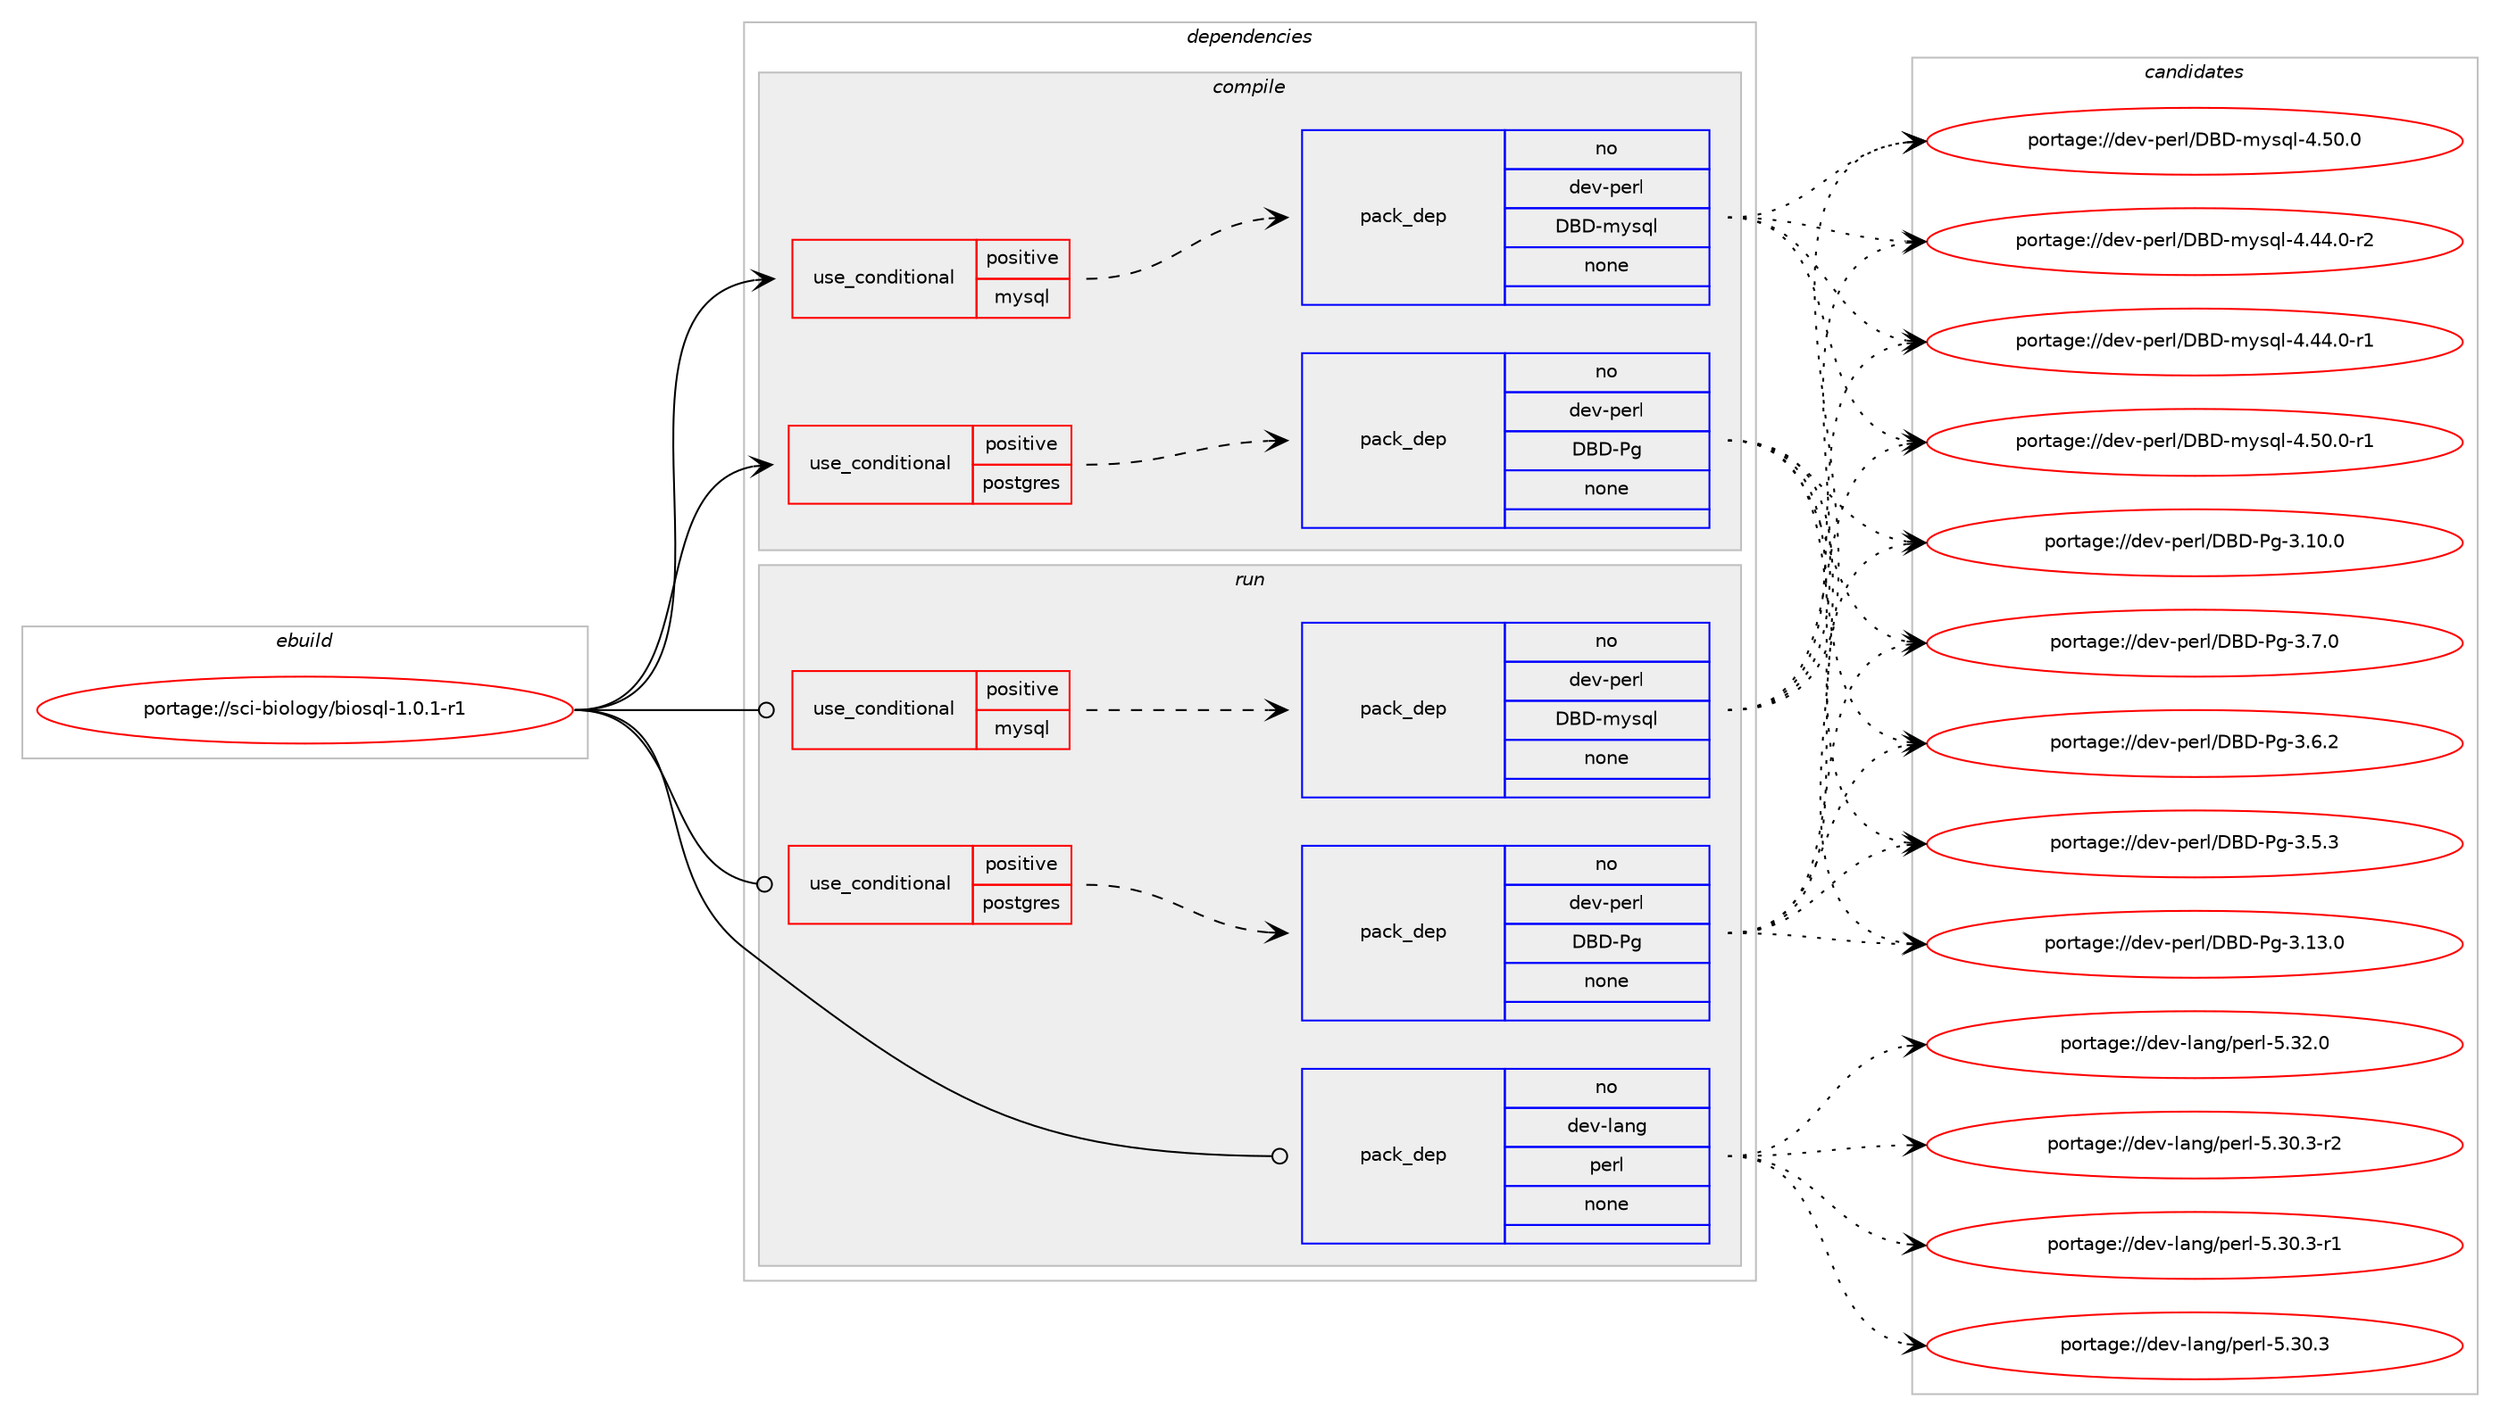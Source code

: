 digraph prolog {

# *************
# Graph options
# *************

newrank=true;
concentrate=true;
compound=true;
graph [rankdir=LR,fontname=Helvetica,fontsize=10,ranksep=1.5];#, ranksep=2.5, nodesep=0.2];
edge  [arrowhead=vee];
node  [fontname=Helvetica,fontsize=10];

# **********
# The ebuild
# **********

subgraph cluster_leftcol {
color=gray;
rank=same;
label=<<i>ebuild</i>>;
id [label="portage://sci-biology/biosql-1.0.1-r1", color=red, width=4, href="../sci-biology/biosql-1.0.1-r1.svg"];
}

# ****************
# The dependencies
# ****************

subgraph cluster_midcol {
color=gray;
label=<<i>dependencies</i>>;
subgraph cluster_compile {
fillcolor="#eeeeee";
style=filled;
label=<<i>compile</i>>;
subgraph cond501 {
dependency3430 [label=<<TABLE BORDER="0" CELLBORDER="1" CELLSPACING="0" CELLPADDING="4"><TR><TD ROWSPAN="3" CELLPADDING="10">use_conditional</TD></TR><TR><TD>positive</TD></TR><TR><TD>mysql</TD></TR></TABLE>>, shape=none, color=red];
subgraph pack2868 {
dependency3431 [label=<<TABLE BORDER="0" CELLBORDER="1" CELLSPACING="0" CELLPADDING="4" WIDTH="220"><TR><TD ROWSPAN="6" CELLPADDING="30">pack_dep</TD></TR><TR><TD WIDTH="110">no</TD></TR><TR><TD>dev-perl</TD></TR><TR><TD>DBD-mysql</TD></TR><TR><TD>none</TD></TR><TR><TD></TD></TR></TABLE>>, shape=none, color=blue];
}
dependency3430:e -> dependency3431:w [weight=20,style="dashed",arrowhead="vee"];
}
id:e -> dependency3430:w [weight=20,style="solid",arrowhead="vee"];
subgraph cond502 {
dependency3432 [label=<<TABLE BORDER="0" CELLBORDER="1" CELLSPACING="0" CELLPADDING="4"><TR><TD ROWSPAN="3" CELLPADDING="10">use_conditional</TD></TR><TR><TD>positive</TD></TR><TR><TD>postgres</TD></TR></TABLE>>, shape=none, color=red];
subgraph pack2869 {
dependency3433 [label=<<TABLE BORDER="0" CELLBORDER="1" CELLSPACING="0" CELLPADDING="4" WIDTH="220"><TR><TD ROWSPAN="6" CELLPADDING="30">pack_dep</TD></TR><TR><TD WIDTH="110">no</TD></TR><TR><TD>dev-perl</TD></TR><TR><TD>DBD-Pg</TD></TR><TR><TD>none</TD></TR><TR><TD></TD></TR></TABLE>>, shape=none, color=blue];
}
dependency3432:e -> dependency3433:w [weight=20,style="dashed",arrowhead="vee"];
}
id:e -> dependency3432:w [weight=20,style="solid",arrowhead="vee"];
}
subgraph cluster_compileandrun {
fillcolor="#eeeeee";
style=filled;
label=<<i>compile and run</i>>;
}
subgraph cluster_run {
fillcolor="#eeeeee";
style=filled;
label=<<i>run</i>>;
subgraph cond503 {
dependency3434 [label=<<TABLE BORDER="0" CELLBORDER="1" CELLSPACING="0" CELLPADDING="4"><TR><TD ROWSPAN="3" CELLPADDING="10">use_conditional</TD></TR><TR><TD>positive</TD></TR><TR><TD>mysql</TD></TR></TABLE>>, shape=none, color=red];
subgraph pack2870 {
dependency3435 [label=<<TABLE BORDER="0" CELLBORDER="1" CELLSPACING="0" CELLPADDING="4" WIDTH="220"><TR><TD ROWSPAN="6" CELLPADDING="30">pack_dep</TD></TR><TR><TD WIDTH="110">no</TD></TR><TR><TD>dev-perl</TD></TR><TR><TD>DBD-mysql</TD></TR><TR><TD>none</TD></TR><TR><TD></TD></TR></TABLE>>, shape=none, color=blue];
}
dependency3434:e -> dependency3435:w [weight=20,style="dashed",arrowhead="vee"];
}
id:e -> dependency3434:w [weight=20,style="solid",arrowhead="odot"];
subgraph cond504 {
dependency3436 [label=<<TABLE BORDER="0" CELLBORDER="1" CELLSPACING="0" CELLPADDING="4"><TR><TD ROWSPAN="3" CELLPADDING="10">use_conditional</TD></TR><TR><TD>positive</TD></TR><TR><TD>postgres</TD></TR></TABLE>>, shape=none, color=red];
subgraph pack2871 {
dependency3437 [label=<<TABLE BORDER="0" CELLBORDER="1" CELLSPACING="0" CELLPADDING="4" WIDTH="220"><TR><TD ROWSPAN="6" CELLPADDING="30">pack_dep</TD></TR><TR><TD WIDTH="110">no</TD></TR><TR><TD>dev-perl</TD></TR><TR><TD>DBD-Pg</TD></TR><TR><TD>none</TD></TR><TR><TD></TD></TR></TABLE>>, shape=none, color=blue];
}
dependency3436:e -> dependency3437:w [weight=20,style="dashed",arrowhead="vee"];
}
id:e -> dependency3436:w [weight=20,style="solid",arrowhead="odot"];
subgraph pack2872 {
dependency3438 [label=<<TABLE BORDER="0" CELLBORDER="1" CELLSPACING="0" CELLPADDING="4" WIDTH="220"><TR><TD ROWSPAN="6" CELLPADDING="30">pack_dep</TD></TR><TR><TD WIDTH="110">no</TD></TR><TR><TD>dev-lang</TD></TR><TR><TD>perl</TD></TR><TR><TD>none</TD></TR><TR><TD></TD></TR></TABLE>>, shape=none, color=blue];
}
id:e -> dependency3438:w [weight=20,style="solid",arrowhead="odot"];
}
}

# **************
# The candidates
# **************

subgraph cluster_choices {
rank=same;
color=gray;
label=<<i>candidates</i>>;

subgraph choice2868 {
color=black;
nodesep=1;
choice100101118451121011141084768666845109121115113108455246534846484511449 [label="portage://dev-perl/DBD-mysql-4.50.0-r1", color=red, width=4,href="../dev-perl/DBD-mysql-4.50.0-r1.svg"];
choice10010111845112101114108476866684510912111511310845524653484648 [label="portage://dev-perl/DBD-mysql-4.50.0", color=red, width=4,href="../dev-perl/DBD-mysql-4.50.0.svg"];
choice100101118451121011141084768666845109121115113108455246525246484511450 [label="portage://dev-perl/DBD-mysql-4.44.0-r2", color=red, width=4,href="../dev-perl/DBD-mysql-4.44.0-r2.svg"];
choice100101118451121011141084768666845109121115113108455246525246484511449 [label="portage://dev-perl/DBD-mysql-4.44.0-r1", color=red, width=4,href="../dev-perl/DBD-mysql-4.44.0-r1.svg"];
dependency3431:e -> choice100101118451121011141084768666845109121115113108455246534846484511449:w [style=dotted,weight="100"];
dependency3431:e -> choice10010111845112101114108476866684510912111511310845524653484648:w [style=dotted,weight="100"];
dependency3431:e -> choice100101118451121011141084768666845109121115113108455246525246484511450:w [style=dotted,weight="100"];
dependency3431:e -> choice100101118451121011141084768666845109121115113108455246525246484511449:w [style=dotted,weight="100"];
}
subgraph choice2869 {
color=black;
nodesep=1;
choice10010111845112101114108476866684580103455146554648 [label="portage://dev-perl/DBD-Pg-3.7.0", color=red, width=4,href="../dev-perl/DBD-Pg-3.7.0.svg"];
choice10010111845112101114108476866684580103455146544650 [label="portage://dev-perl/DBD-Pg-3.6.2", color=red, width=4,href="../dev-perl/DBD-Pg-3.6.2.svg"];
choice10010111845112101114108476866684580103455146534651 [label="portage://dev-perl/DBD-Pg-3.5.3", color=red, width=4,href="../dev-perl/DBD-Pg-3.5.3.svg"];
choice1001011184511210111410847686668458010345514649514648 [label="portage://dev-perl/DBD-Pg-3.13.0", color=red, width=4,href="../dev-perl/DBD-Pg-3.13.0.svg"];
choice1001011184511210111410847686668458010345514649484648 [label="portage://dev-perl/DBD-Pg-3.10.0", color=red, width=4,href="../dev-perl/DBD-Pg-3.10.0.svg"];
dependency3433:e -> choice10010111845112101114108476866684580103455146554648:w [style=dotted,weight="100"];
dependency3433:e -> choice10010111845112101114108476866684580103455146544650:w [style=dotted,weight="100"];
dependency3433:e -> choice10010111845112101114108476866684580103455146534651:w [style=dotted,weight="100"];
dependency3433:e -> choice1001011184511210111410847686668458010345514649514648:w [style=dotted,weight="100"];
dependency3433:e -> choice1001011184511210111410847686668458010345514649484648:w [style=dotted,weight="100"];
}
subgraph choice2870 {
color=black;
nodesep=1;
choice100101118451121011141084768666845109121115113108455246534846484511449 [label="portage://dev-perl/DBD-mysql-4.50.0-r1", color=red, width=4,href="../dev-perl/DBD-mysql-4.50.0-r1.svg"];
choice10010111845112101114108476866684510912111511310845524653484648 [label="portage://dev-perl/DBD-mysql-4.50.0", color=red, width=4,href="../dev-perl/DBD-mysql-4.50.0.svg"];
choice100101118451121011141084768666845109121115113108455246525246484511450 [label="portage://dev-perl/DBD-mysql-4.44.0-r2", color=red, width=4,href="../dev-perl/DBD-mysql-4.44.0-r2.svg"];
choice100101118451121011141084768666845109121115113108455246525246484511449 [label="portage://dev-perl/DBD-mysql-4.44.0-r1", color=red, width=4,href="../dev-perl/DBD-mysql-4.44.0-r1.svg"];
dependency3435:e -> choice100101118451121011141084768666845109121115113108455246534846484511449:w [style=dotted,weight="100"];
dependency3435:e -> choice10010111845112101114108476866684510912111511310845524653484648:w [style=dotted,weight="100"];
dependency3435:e -> choice100101118451121011141084768666845109121115113108455246525246484511450:w [style=dotted,weight="100"];
dependency3435:e -> choice100101118451121011141084768666845109121115113108455246525246484511449:w [style=dotted,weight="100"];
}
subgraph choice2871 {
color=black;
nodesep=1;
choice10010111845112101114108476866684580103455146554648 [label="portage://dev-perl/DBD-Pg-3.7.0", color=red, width=4,href="../dev-perl/DBD-Pg-3.7.0.svg"];
choice10010111845112101114108476866684580103455146544650 [label="portage://dev-perl/DBD-Pg-3.6.2", color=red, width=4,href="../dev-perl/DBD-Pg-3.6.2.svg"];
choice10010111845112101114108476866684580103455146534651 [label="portage://dev-perl/DBD-Pg-3.5.3", color=red, width=4,href="../dev-perl/DBD-Pg-3.5.3.svg"];
choice1001011184511210111410847686668458010345514649514648 [label="portage://dev-perl/DBD-Pg-3.13.0", color=red, width=4,href="../dev-perl/DBD-Pg-3.13.0.svg"];
choice1001011184511210111410847686668458010345514649484648 [label="portage://dev-perl/DBD-Pg-3.10.0", color=red, width=4,href="../dev-perl/DBD-Pg-3.10.0.svg"];
dependency3437:e -> choice10010111845112101114108476866684580103455146554648:w [style=dotted,weight="100"];
dependency3437:e -> choice10010111845112101114108476866684580103455146544650:w [style=dotted,weight="100"];
dependency3437:e -> choice10010111845112101114108476866684580103455146534651:w [style=dotted,weight="100"];
dependency3437:e -> choice1001011184511210111410847686668458010345514649514648:w [style=dotted,weight="100"];
dependency3437:e -> choice1001011184511210111410847686668458010345514649484648:w [style=dotted,weight="100"];
}
subgraph choice2872 {
color=black;
nodesep=1;
choice10010111845108971101034711210111410845534651504648 [label="portage://dev-lang/perl-5.32.0", color=red, width=4,href="../dev-lang/perl-5.32.0.svg"];
choice100101118451089711010347112101114108455346514846514511450 [label="portage://dev-lang/perl-5.30.3-r2", color=red, width=4,href="../dev-lang/perl-5.30.3-r2.svg"];
choice100101118451089711010347112101114108455346514846514511449 [label="portage://dev-lang/perl-5.30.3-r1", color=red, width=4,href="../dev-lang/perl-5.30.3-r1.svg"];
choice10010111845108971101034711210111410845534651484651 [label="portage://dev-lang/perl-5.30.3", color=red, width=4,href="../dev-lang/perl-5.30.3.svg"];
dependency3438:e -> choice10010111845108971101034711210111410845534651504648:w [style=dotted,weight="100"];
dependency3438:e -> choice100101118451089711010347112101114108455346514846514511450:w [style=dotted,weight="100"];
dependency3438:e -> choice100101118451089711010347112101114108455346514846514511449:w [style=dotted,weight="100"];
dependency3438:e -> choice10010111845108971101034711210111410845534651484651:w [style=dotted,weight="100"];
}
}

}
